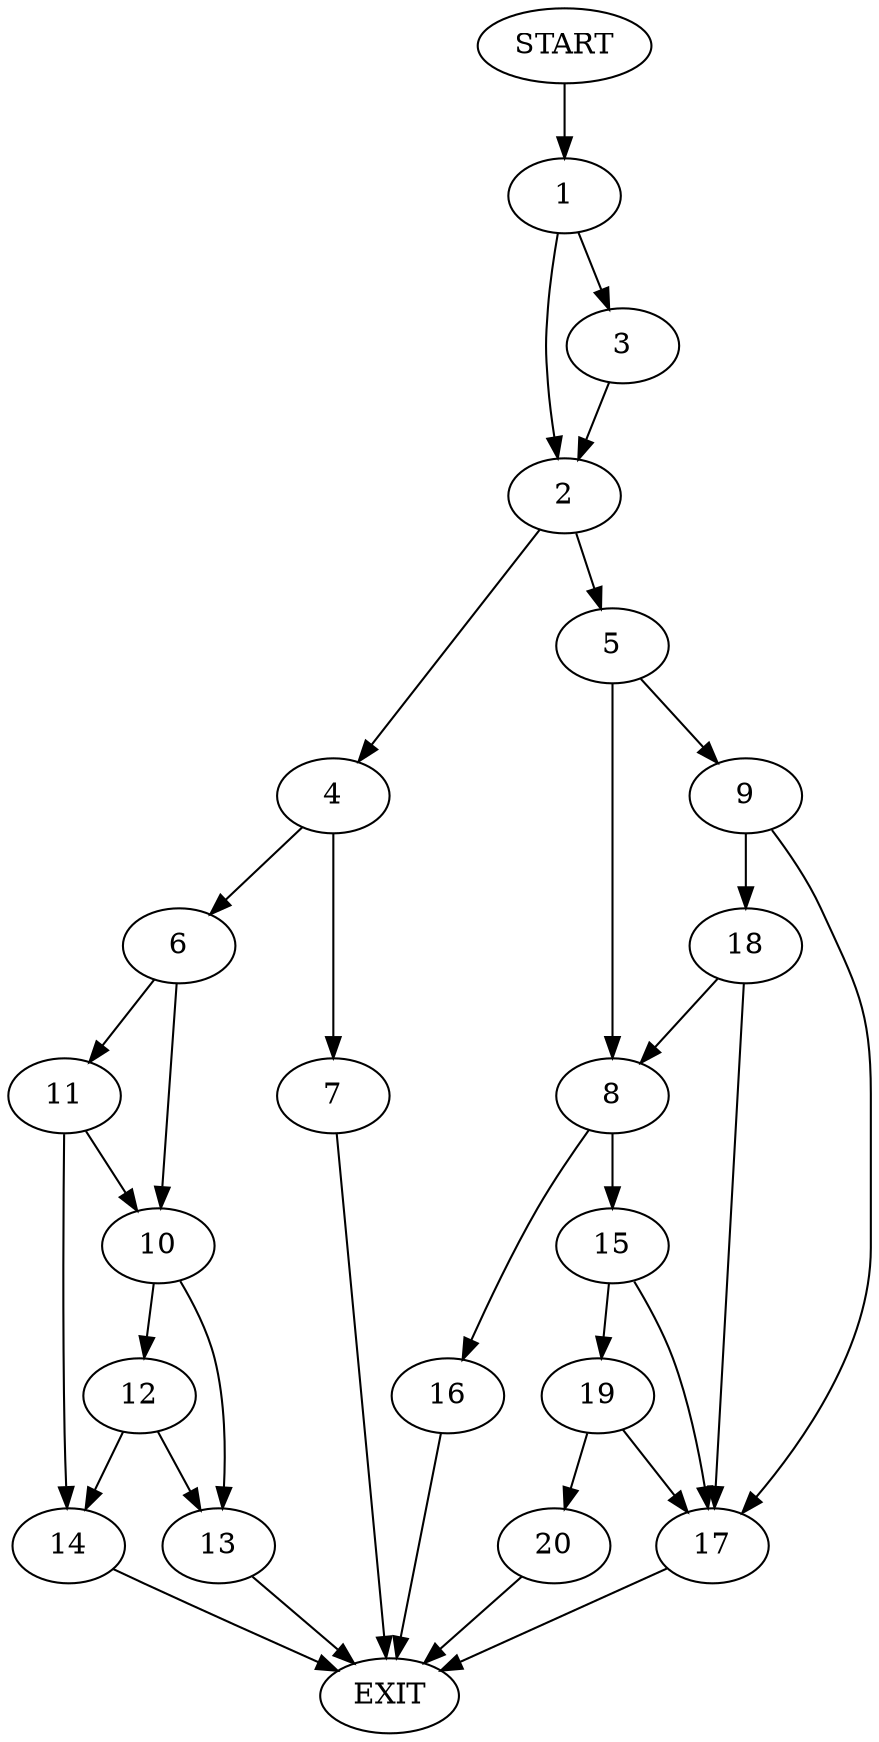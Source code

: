 digraph {
0 [label="START"]
21 [label="EXIT"]
0 -> 1
1 -> 2
1 -> 3
3 -> 2
2 -> 4
2 -> 5
4 -> 6
4 -> 7
5 -> 8
5 -> 9
7 -> 21
6 -> 10
6 -> 11
10 -> 12
10 -> 13
11 -> 14
11 -> 10
14 -> 21
13 -> 21
12 -> 14
12 -> 13
8 -> 15
8 -> 16
9 -> 17
9 -> 18
17 -> 21
18 -> 8
18 -> 17
15 -> 17
15 -> 19
16 -> 21
19 -> 20
19 -> 17
20 -> 21
}
